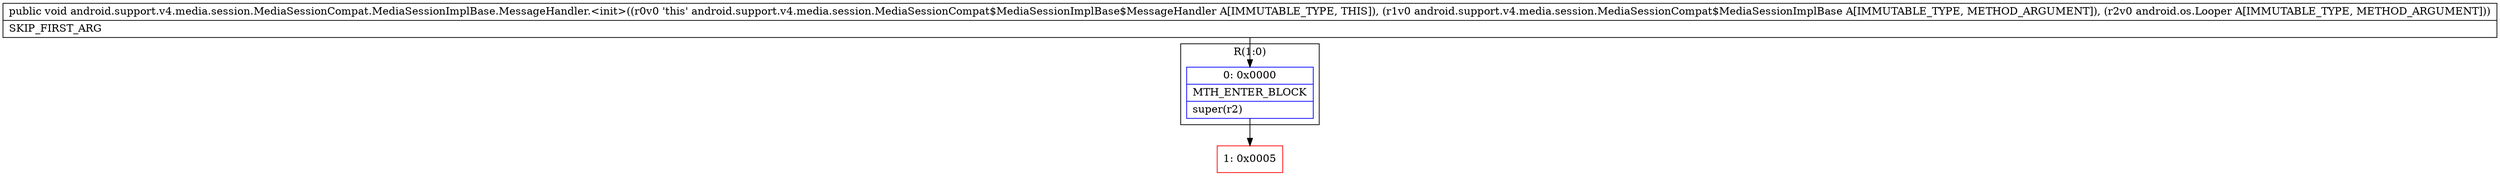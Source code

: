 digraph "CFG forandroid.support.v4.media.session.MediaSessionCompat.MediaSessionImplBase.MessageHandler.\<init\>(Landroid\/support\/v4\/media\/session\/MediaSessionCompat$MediaSessionImplBase;Landroid\/os\/Looper;)V" {
subgraph cluster_Region_162635100 {
label = "R(1:0)";
node [shape=record,color=blue];
Node_0 [shape=record,label="{0\:\ 0x0000|MTH_ENTER_BLOCK\l|super(r2)\l}"];
}
Node_1 [shape=record,color=red,label="{1\:\ 0x0005}"];
MethodNode[shape=record,label="{public void android.support.v4.media.session.MediaSessionCompat.MediaSessionImplBase.MessageHandler.\<init\>((r0v0 'this' android.support.v4.media.session.MediaSessionCompat$MediaSessionImplBase$MessageHandler A[IMMUTABLE_TYPE, THIS]), (r1v0 android.support.v4.media.session.MediaSessionCompat$MediaSessionImplBase A[IMMUTABLE_TYPE, METHOD_ARGUMENT]), (r2v0 android.os.Looper A[IMMUTABLE_TYPE, METHOD_ARGUMENT]))  | SKIP_FIRST_ARG\l}"];
MethodNode -> Node_0;
Node_0 -> Node_1;
}

